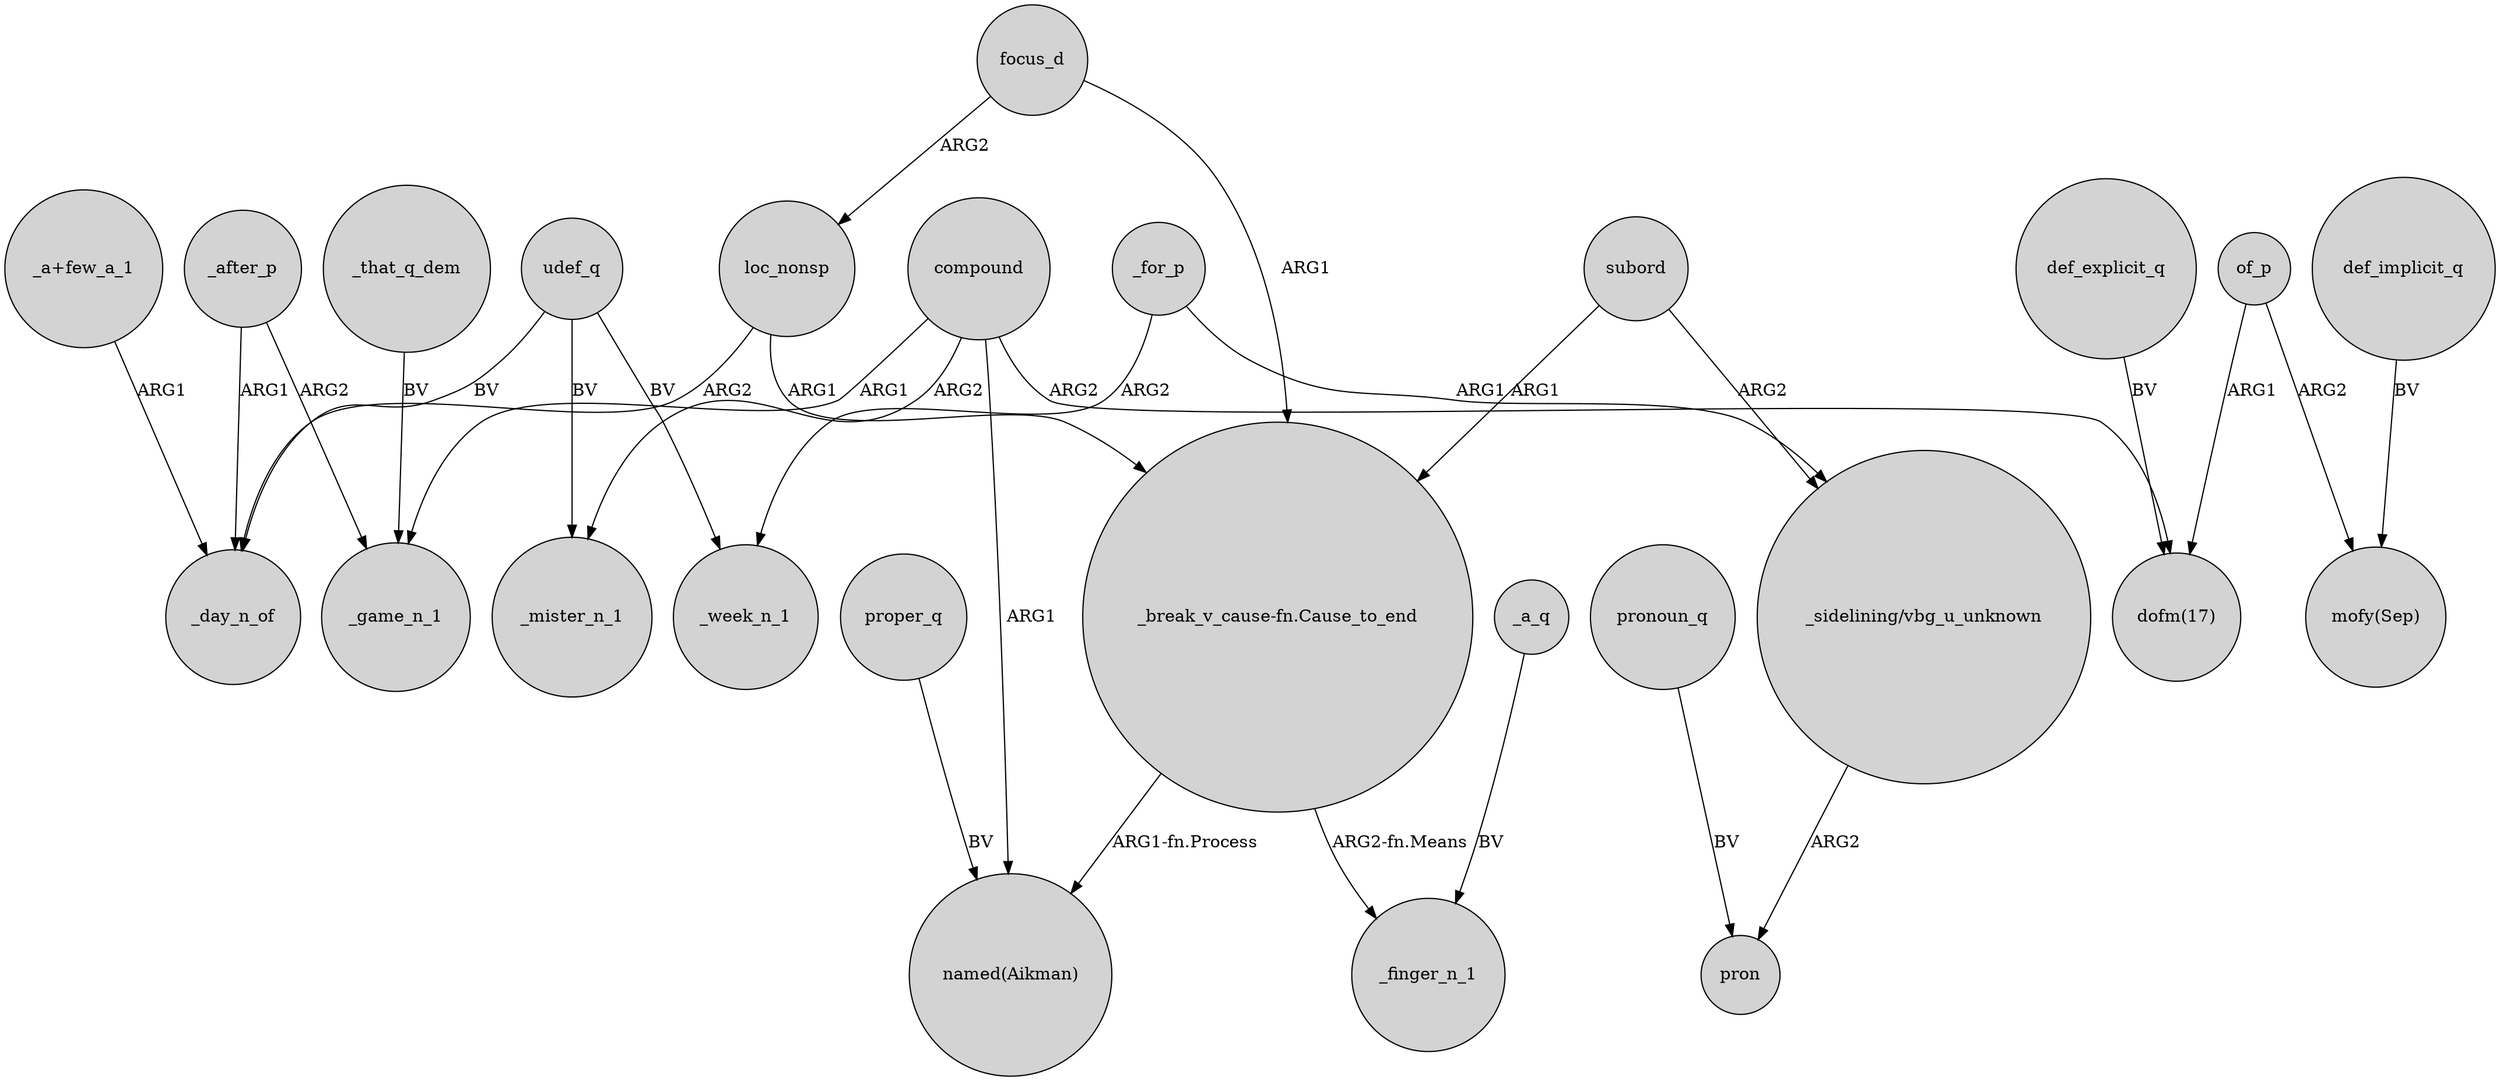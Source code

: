 digraph {
	node [shape=circle style=filled]
	compound -> _mister_n_1 [label=ARG2]
	_a_q -> _finger_n_1 [label=BV]
	def_explicit_q -> "dofm(17)" [label=BV]
	"_sidelining/vbg_u_unknown" -> pron [label=ARG2]
	_for_p -> "_sidelining/vbg_u_unknown" [label=ARG1]
	"_break_v_cause-fn.Cause_to_end" -> _finger_n_1 [label="ARG2-fn.Means"]
	focus_d -> "_break_v_cause-fn.Cause_to_end" [label=ARG1]
	def_implicit_q -> "mofy(Sep)" [label=BV]
	_that_q_dem -> _game_n_1 [label=BV]
	focus_d -> loc_nonsp [label=ARG2]
	udef_q -> _mister_n_1 [label=BV]
	of_p -> "mofy(Sep)" [label=ARG2]
	"_break_v_cause-fn.Cause_to_end" -> "named(Aikman)" [label="ARG1-fn.Process"]
	_after_p -> _game_n_1 [label=ARG2]
	pronoun_q -> pron [label=BV]
	udef_q -> _day_n_of [label=BV]
	udef_q -> _week_n_1 [label=BV]
	compound -> "named(Aikman)" [label=ARG1]
	of_p -> "dofm(17)" [label=ARG1]
	subord -> "_sidelining/vbg_u_unknown" [label=ARG2]
	loc_nonsp -> "_break_v_cause-fn.Cause_to_end" [label=ARG1]
	compound -> _game_n_1 [label=ARG1]
	_for_p -> _week_n_1 [label=ARG2]
	"_a+few_a_1" -> _day_n_of [label=ARG1]
	loc_nonsp -> _day_n_of [label=ARG2]
	compound -> "dofm(17)" [label=ARG2]
	_after_p -> _day_n_of [label=ARG1]
	proper_q -> "named(Aikman)" [label=BV]
	subord -> "_break_v_cause-fn.Cause_to_end" [label=ARG1]
}
